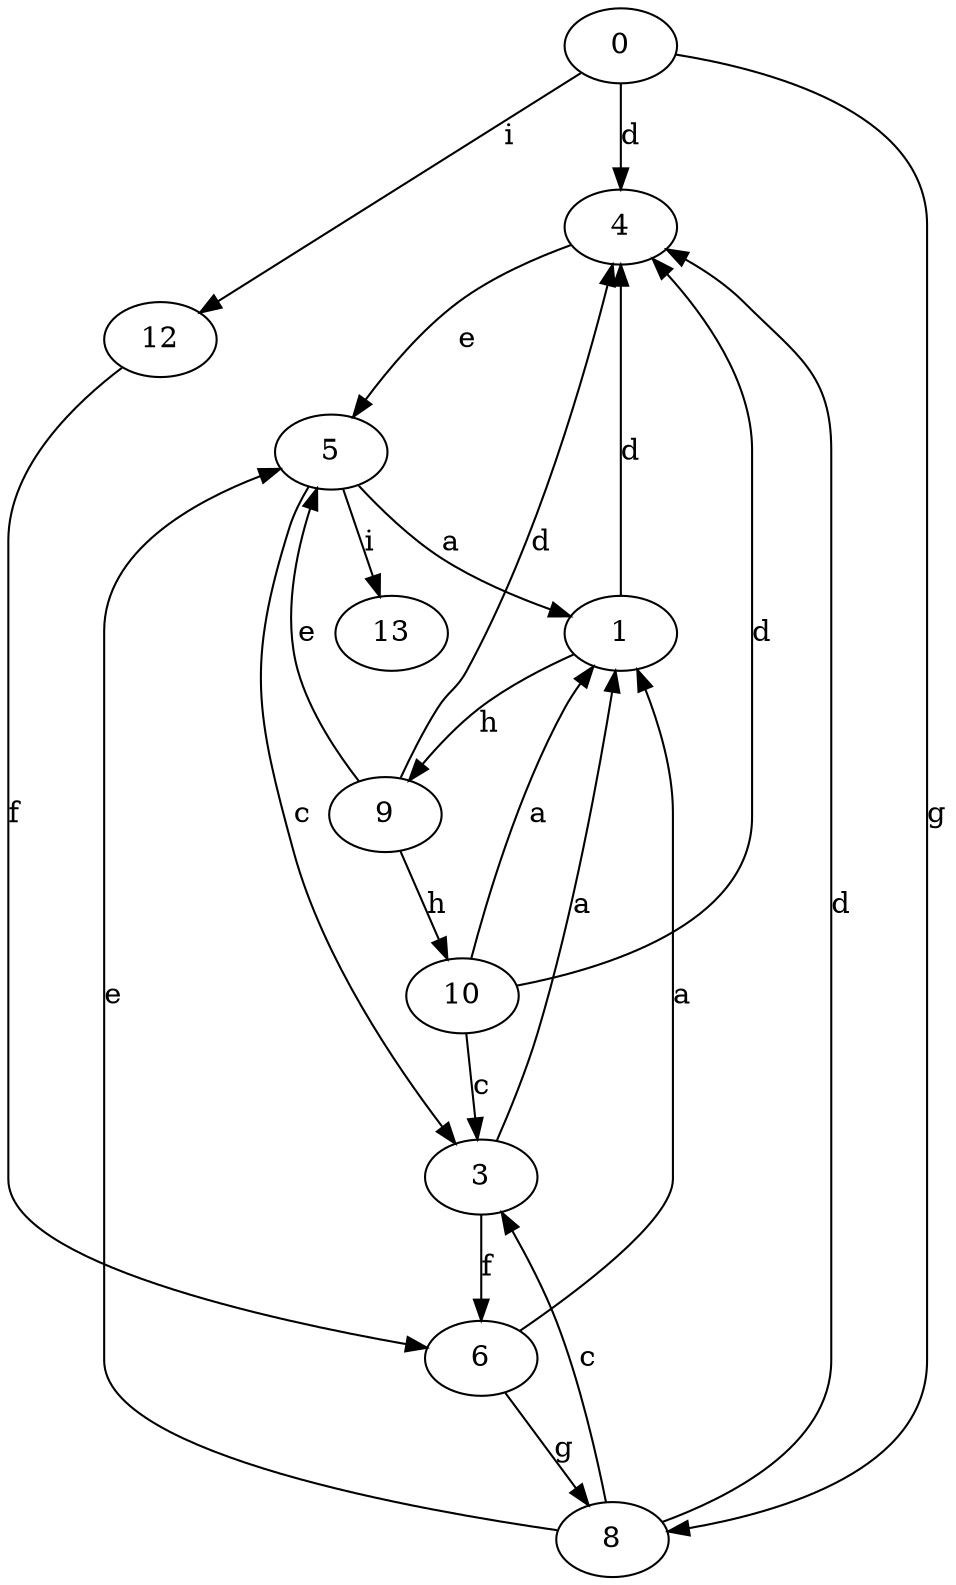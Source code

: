 strict digraph  {
0;
1;
3;
4;
5;
6;
8;
9;
10;
12;
13;
0 -> 4  [label=d];
0 -> 8  [label=g];
0 -> 12  [label=i];
1 -> 4  [label=d];
1 -> 9  [label=h];
3 -> 1  [label=a];
3 -> 6  [label=f];
4 -> 5  [label=e];
5 -> 1  [label=a];
5 -> 3  [label=c];
5 -> 13  [label=i];
6 -> 1  [label=a];
6 -> 8  [label=g];
8 -> 3  [label=c];
8 -> 4  [label=d];
8 -> 5  [label=e];
9 -> 4  [label=d];
9 -> 5  [label=e];
9 -> 10  [label=h];
10 -> 1  [label=a];
10 -> 3  [label=c];
10 -> 4  [label=d];
12 -> 6  [label=f];
}
